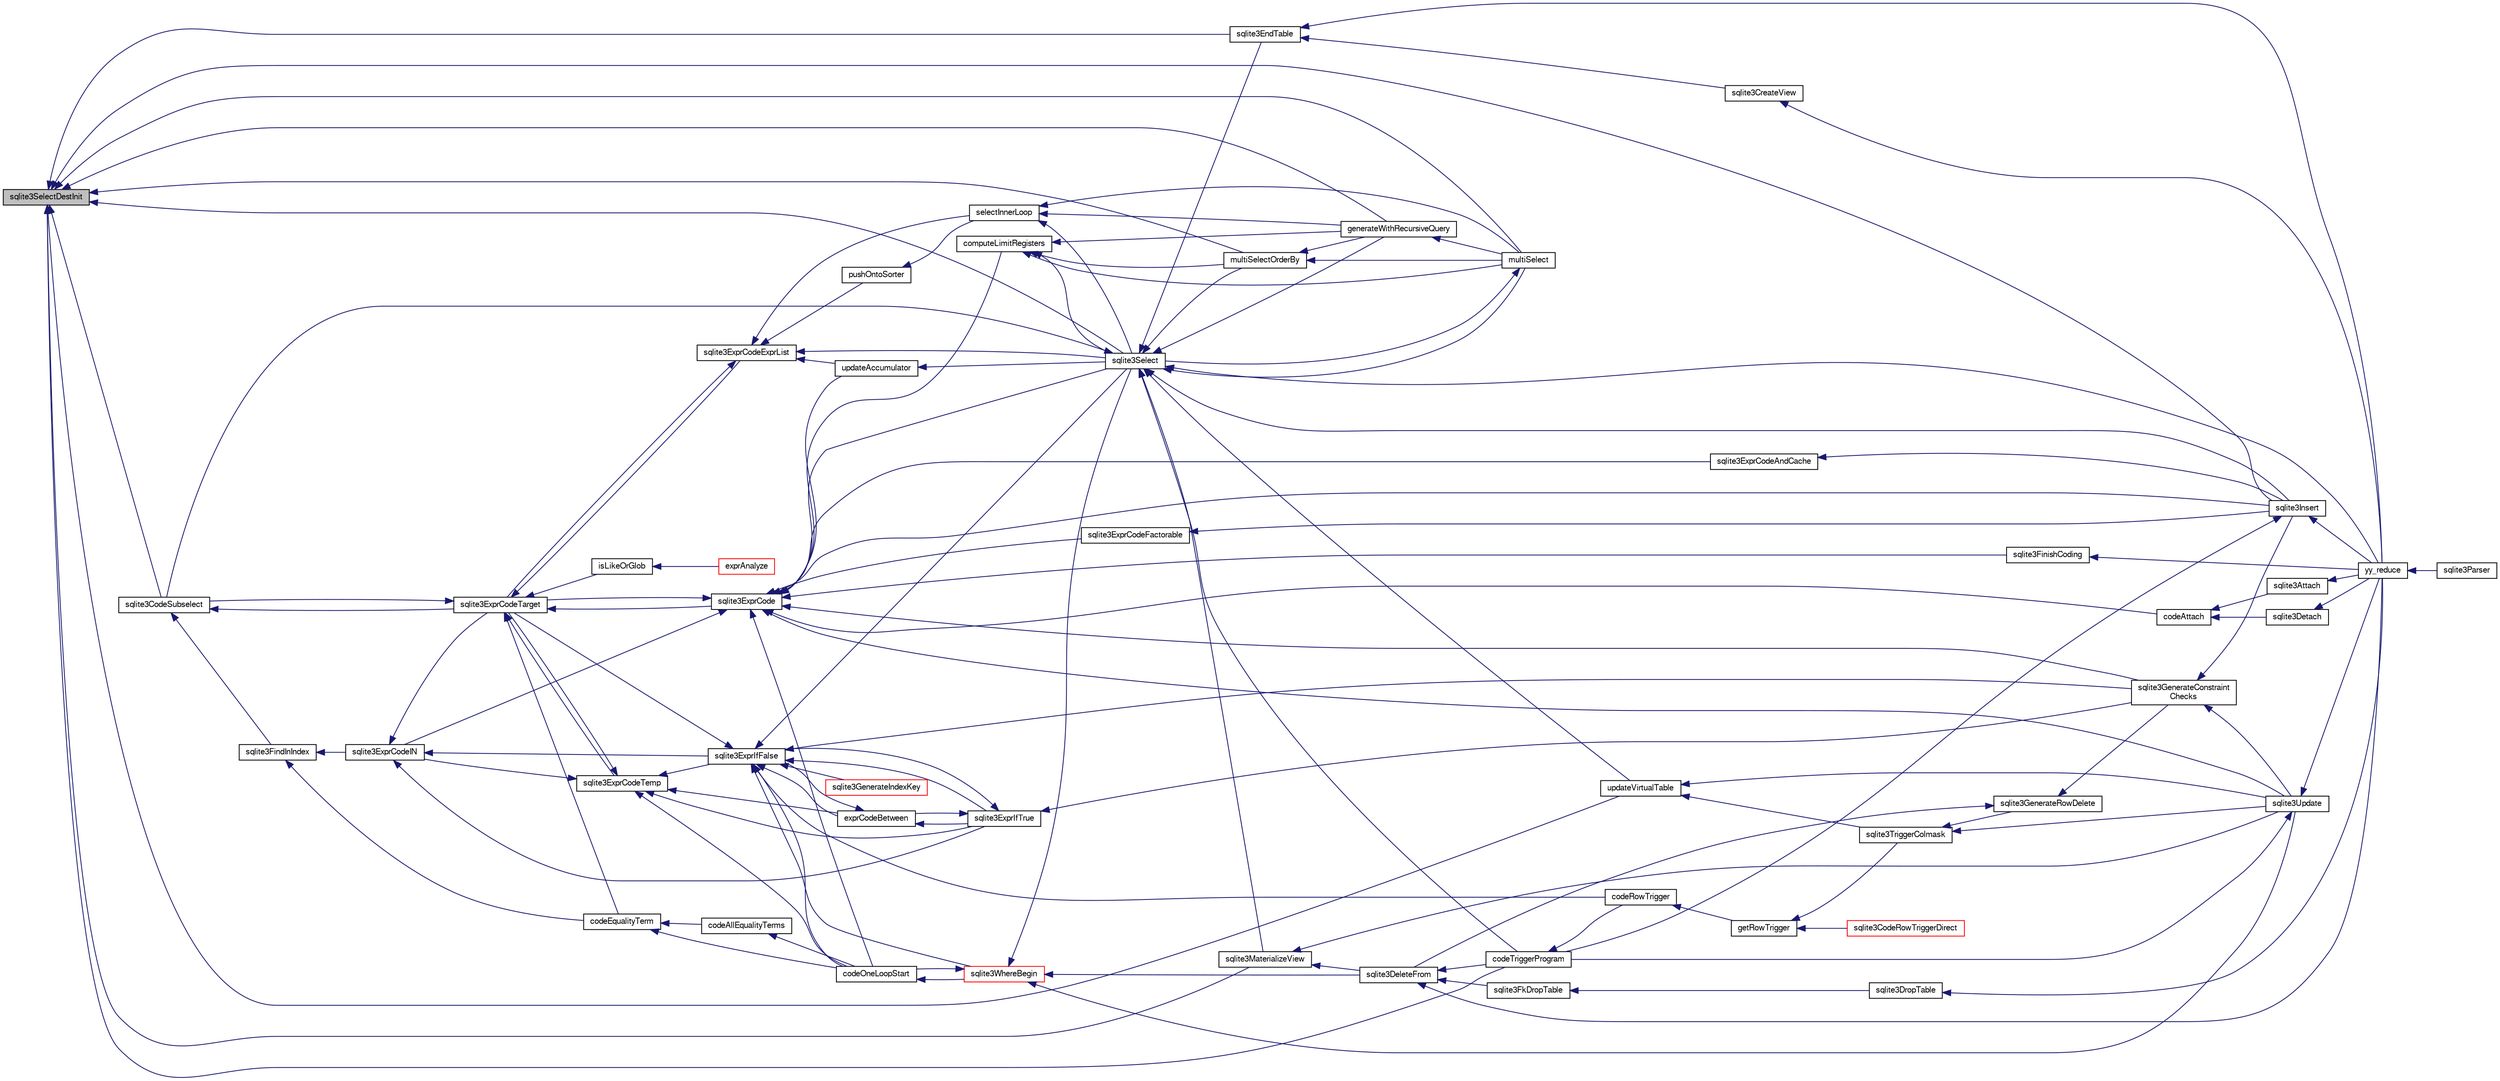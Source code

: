 digraph "sqlite3SelectDestInit"
{
  edge [fontname="FreeSans",fontsize="10",labelfontname="FreeSans",labelfontsize="10"];
  node [fontname="FreeSans",fontsize="10",shape=record];
  rankdir="LR";
  Node697285 [label="sqlite3SelectDestInit",height=0.2,width=0.4,color="black", fillcolor="grey75", style="filled", fontcolor="black"];
  Node697285 -> Node697286 [dir="back",color="midnightblue",fontsize="10",style="solid",fontname="FreeSans"];
  Node697286 [label="sqlite3CodeSubselect",height=0.2,width=0.4,color="black", fillcolor="white", style="filled",URL="$sqlite3_8c.html#aa69b46d2204a1d1b110107a1be12ee0c"];
  Node697286 -> Node697287 [dir="back",color="midnightblue",fontsize="10",style="solid",fontname="FreeSans"];
  Node697287 [label="sqlite3FindInIndex",height=0.2,width=0.4,color="black", fillcolor="white", style="filled",URL="$sqlite3_8c.html#af7d8c56ab0231f44bb5f87b3fafeffb2"];
  Node697287 -> Node697288 [dir="back",color="midnightblue",fontsize="10",style="solid",fontname="FreeSans"];
  Node697288 [label="sqlite3ExprCodeIN",height=0.2,width=0.4,color="black", fillcolor="white", style="filled",URL="$sqlite3_8c.html#ad9cf4f5b5ffb90c24a4a0900c8626193"];
  Node697288 -> Node697289 [dir="back",color="midnightblue",fontsize="10",style="solid",fontname="FreeSans"];
  Node697289 [label="sqlite3ExprCodeTarget",height=0.2,width=0.4,color="black", fillcolor="white", style="filled",URL="$sqlite3_8c.html#a4f308397a0a3ed299ed31aaa1ae2a293"];
  Node697289 -> Node697286 [dir="back",color="midnightblue",fontsize="10",style="solid",fontname="FreeSans"];
  Node697289 -> Node697290 [dir="back",color="midnightblue",fontsize="10",style="solid",fontname="FreeSans"];
  Node697290 [label="sqlite3ExprCodeTemp",height=0.2,width=0.4,color="black", fillcolor="white", style="filled",URL="$sqlite3_8c.html#a3bc5c1ccb3c5851847e2aeb4a84ae1fc"];
  Node697290 -> Node697288 [dir="back",color="midnightblue",fontsize="10",style="solid",fontname="FreeSans"];
  Node697290 -> Node697289 [dir="back",color="midnightblue",fontsize="10",style="solid",fontname="FreeSans"];
  Node697290 -> Node697291 [dir="back",color="midnightblue",fontsize="10",style="solid",fontname="FreeSans"];
  Node697291 [label="exprCodeBetween",height=0.2,width=0.4,color="black", fillcolor="white", style="filled",URL="$sqlite3_8c.html#abd053493214542bca8f406f42145d173"];
  Node697291 -> Node697292 [dir="back",color="midnightblue",fontsize="10",style="solid",fontname="FreeSans"];
  Node697292 [label="sqlite3ExprIfTrue",height=0.2,width=0.4,color="black", fillcolor="white", style="filled",URL="$sqlite3_8c.html#ad93a55237c23e1b743ab1f59df1a1444"];
  Node697292 -> Node697291 [dir="back",color="midnightblue",fontsize="10",style="solid",fontname="FreeSans"];
  Node697292 -> Node697293 [dir="back",color="midnightblue",fontsize="10",style="solid",fontname="FreeSans"];
  Node697293 [label="sqlite3ExprIfFalse",height=0.2,width=0.4,color="black", fillcolor="white", style="filled",URL="$sqlite3_8c.html#af97ecccb5d56e321e118414b08f65b71"];
  Node697293 -> Node697289 [dir="back",color="midnightblue",fontsize="10",style="solid",fontname="FreeSans"];
  Node697293 -> Node697291 [dir="back",color="midnightblue",fontsize="10",style="solid",fontname="FreeSans"];
  Node697293 -> Node697292 [dir="back",color="midnightblue",fontsize="10",style="solid",fontname="FreeSans"];
  Node697293 -> Node697294 [dir="back",color="midnightblue",fontsize="10",style="solid",fontname="FreeSans"];
  Node697294 [label="sqlite3GenerateIndexKey",height=0.2,width=0.4,color="red", fillcolor="white", style="filled",URL="$sqlite3_8c.html#ab85ac93d5c5e6760f45f07897be7f272"];
  Node697293 -> Node697320 [dir="back",color="midnightblue",fontsize="10",style="solid",fontname="FreeSans"];
  Node697320 [label="sqlite3GenerateConstraint\lChecks",height=0.2,width=0.4,color="black", fillcolor="white", style="filled",URL="$sqlite3_8c.html#aef639c1e6a0c0a67ca6e7690ad931bd2"];
  Node697320 -> Node697318 [dir="back",color="midnightblue",fontsize="10",style="solid",fontname="FreeSans"];
  Node697318 [label="sqlite3Insert",height=0.2,width=0.4,color="black", fillcolor="white", style="filled",URL="$sqlite3_8c.html#a5b17c9c2000bae6bdff8e6be48d7dc2b"];
  Node697318 -> Node697311 [dir="back",color="midnightblue",fontsize="10",style="solid",fontname="FreeSans"];
  Node697311 [label="codeTriggerProgram",height=0.2,width=0.4,color="black", fillcolor="white", style="filled",URL="$sqlite3_8c.html#a120801f59d9281d201d2ff4b2606836e"];
  Node697311 -> Node697312 [dir="back",color="midnightblue",fontsize="10",style="solid",fontname="FreeSans"];
  Node697312 [label="codeRowTrigger",height=0.2,width=0.4,color="black", fillcolor="white", style="filled",URL="$sqlite3_8c.html#a463cea5aaaf388b560b206570a0022fc"];
  Node697312 -> Node697313 [dir="back",color="midnightblue",fontsize="10",style="solid",fontname="FreeSans"];
  Node697313 [label="getRowTrigger",height=0.2,width=0.4,color="black", fillcolor="white", style="filled",URL="$sqlite3_8c.html#a69626ef20b540d1a2b19cf56f3f45689"];
  Node697313 -> Node697314 [dir="back",color="midnightblue",fontsize="10",style="solid",fontname="FreeSans"];
  Node697314 [label="sqlite3CodeRowTriggerDirect",height=0.2,width=0.4,color="red", fillcolor="white", style="filled",URL="$sqlite3_8c.html#ad92829f9001bcf89a0299dad5a48acd4"];
  Node697313 -> Node697319 [dir="back",color="midnightblue",fontsize="10",style="solid",fontname="FreeSans"];
  Node697319 [label="sqlite3TriggerColmask",height=0.2,width=0.4,color="black", fillcolor="white", style="filled",URL="$sqlite3_8c.html#acace8e99e37ae5e84ea03c65e820c540"];
  Node697319 -> Node697307 [dir="back",color="midnightblue",fontsize="10",style="solid",fontname="FreeSans"];
  Node697307 [label="sqlite3GenerateRowDelete",height=0.2,width=0.4,color="black", fillcolor="white", style="filled",URL="$sqlite3_8c.html#a2c76cbf3027fc18fdbb8cb4cd96b77d9"];
  Node697307 -> Node697308 [dir="back",color="midnightblue",fontsize="10",style="solid",fontname="FreeSans"];
  Node697308 [label="sqlite3DeleteFrom",height=0.2,width=0.4,color="black", fillcolor="white", style="filled",URL="$sqlite3_8c.html#ab9b4b45349188b49eabb23f94608a091"];
  Node697308 -> Node697309 [dir="back",color="midnightblue",fontsize="10",style="solid",fontname="FreeSans"];
  Node697309 [label="sqlite3FkDropTable",height=0.2,width=0.4,color="black", fillcolor="white", style="filled",URL="$sqlite3_8c.html#a1218c6fc74e89152ceaa4760e82f5ef9"];
  Node697309 -> Node697310 [dir="back",color="midnightblue",fontsize="10",style="solid",fontname="FreeSans"];
  Node697310 [label="sqlite3DropTable",height=0.2,width=0.4,color="black", fillcolor="white", style="filled",URL="$sqlite3_8c.html#a5534f77364b5568783c0e50db3c9defb"];
  Node697310 -> Node697298 [dir="back",color="midnightblue",fontsize="10",style="solid",fontname="FreeSans"];
  Node697298 [label="yy_reduce",height=0.2,width=0.4,color="black", fillcolor="white", style="filled",URL="$sqlite3_8c.html#a7c419a9b25711c666a9a2449ef377f14"];
  Node697298 -> Node697299 [dir="back",color="midnightblue",fontsize="10",style="solid",fontname="FreeSans"];
  Node697299 [label="sqlite3Parser",height=0.2,width=0.4,color="black", fillcolor="white", style="filled",URL="$sqlite3_8c.html#a0327d71a5fabe0b6a343d78a2602e72a"];
  Node697308 -> Node697311 [dir="back",color="midnightblue",fontsize="10",style="solid",fontname="FreeSans"];
  Node697308 -> Node697298 [dir="back",color="midnightblue",fontsize="10",style="solid",fontname="FreeSans"];
  Node697307 -> Node697320 [dir="back",color="midnightblue",fontsize="10",style="solid",fontname="FreeSans"];
  Node697319 -> Node697316 [dir="back",color="midnightblue",fontsize="10",style="solid",fontname="FreeSans"];
  Node697316 [label="sqlite3Update",height=0.2,width=0.4,color="black", fillcolor="white", style="filled",URL="$sqlite3_8c.html#ac5aa67c46e8cc8174566fabe6809fafa"];
  Node697316 -> Node697311 [dir="back",color="midnightblue",fontsize="10",style="solid",fontname="FreeSans"];
  Node697316 -> Node697298 [dir="back",color="midnightblue",fontsize="10",style="solid",fontname="FreeSans"];
  Node697318 -> Node697298 [dir="back",color="midnightblue",fontsize="10",style="solid",fontname="FreeSans"];
  Node697320 -> Node697316 [dir="back",color="midnightblue",fontsize="10",style="solid",fontname="FreeSans"];
  Node697293 -> Node697326 [dir="back",color="midnightblue",fontsize="10",style="solid",fontname="FreeSans"];
  Node697326 [label="sqlite3Select",height=0.2,width=0.4,color="black", fillcolor="white", style="filled",URL="$sqlite3_8c.html#a2465ee8c956209ba4b272477b7c21a45"];
  Node697326 -> Node697286 [dir="back",color="midnightblue",fontsize="10",style="solid",fontname="FreeSans"];
  Node697326 -> Node697301 [dir="back",color="midnightblue",fontsize="10",style="solid",fontname="FreeSans"];
  Node697301 [label="sqlite3EndTable",height=0.2,width=0.4,color="black", fillcolor="white", style="filled",URL="$sqlite3_8c.html#a7b5f2c66c0f0b6f819d970ca389768b0"];
  Node697301 -> Node697302 [dir="back",color="midnightblue",fontsize="10",style="solid",fontname="FreeSans"];
  Node697302 [label="sqlite3CreateView",height=0.2,width=0.4,color="black", fillcolor="white", style="filled",URL="$sqlite3_8c.html#a9d85cb00ff71dee5cd9a019503a6982e"];
  Node697302 -> Node697298 [dir="back",color="midnightblue",fontsize="10",style="solid",fontname="FreeSans"];
  Node697301 -> Node697298 [dir="back",color="midnightblue",fontsize="10",style="solid",fontname="FreeSans"];
  Node697326 -> Node697327 [dir="back",color="midnightblue",fontsize="10",style="solid",fontname="FreeSans"];
  Node697327 [label="sqlite3MaterializeView",height=0.2,width=0.4,color="black", fillcolor="white", style="filled",URL="$sqlite3_8c.html#a4557984b0b75f998fb0c3f231c9b1def"];
  Node697327 -> Node697308 [dir="back",color="midnightblue",fontsize="10",style="solid",fontname="FreeSans"];
  Node697327 -> Node697316 [dir="back",color="midnightblue",fontsize="10",style="solid",fontname="FreeSans"];
  Node697326 -> Node697318 [dir="back",color="midnightblue",fontsize="10",style="solid",fontname="FreeSans"];
  Node697326 -> Node697328 [dir="back",color="midnightblue",fontsize="10",style="solid",fontname="FreeSans"];
  Node697328 [label="generateWithRecursiveQuery",height=0.2,width=0.4,color="black", fillcolor="white", style="filled",URL="$sqlite3_8c.html#ade2c3663fa9c3b9676507984b9483942"];
  Node697328 -> Node697329 [dir="back",color="midnightblue",fontsize="10",style="solid",fontname="FreeSans"];
  Node697329 [label="multiSelect",height=0.2,width=0.4,color="black", fillcolor="white", style="filled",URL="$sqlite3_8c.html#a6456c61f3d9b2389738753cedfa24fa7"];
  Node697329 -> Node697326 [dir="back",color="midnightblue",fontsize="10",style="solid",fontname="FreeSans"];
  Node697326 -> Node697329 [dir="back",color="midnightblue",fontsize="10",style="solid",fontname="FreeSans"];
  Node697326 -> Node697330 [dir="back",color="midnightblue",fontsize="10",style="solid",fontname="FreeSans"];
  Node697330 [label="multiSelectOrderBy",height=0.2,width=0.4,color="black", fillcolor="white", style="filled",URL="$sqlite3_8c.html#afcdb8488c6f4dfdadaf9f04bca35b808"];
  Node697330 -> Node697328 [dir="back",color="midnightblue",fontsize="10",style="solid",fontname="FreeSans"];
  Node697330 -> Node697329 [dir="back",color="midnightblue",fontsize="10",style="solid",fontname="FreeSans"];
  Node697326 -> Node697311 [dir="back",color="midnightblue",fontsize="10",style="solid",fontname="FreeSans"];
  Node697326 -> Node697331 [dir="back",color="midnightblue",fontsize="10",style="solid",fontname="FreeSans"];
  Node697331 [label="updateVirtualTable",height=0.2,width=0.4,color="black", fillcolor="white", style="filled",URL="$sqlite3_8c.html#a740220531db9293c39a2cdd7da3f74e1"];
  Node697331 -> Node697319 [dir="back",color="midnightblue",fontsize="10",style="solid",fontname="FreeSans"];
  Node697331 -> Node697316 [dir="back",color="midnightblue",fontsize="10",style="solid",fontname="FreeSans"];
  Node697326 -> Node697298 [dir="back",color="midnightblue",fontsize="10",style="solid",fontname="FreeSans"];
  Node697293 -> Node697312 [dir="back",color="midnightblue",fontsize="10",style="solid",fontname="FreeSans"];
  Node697293 -> Node697332 [dir="back",color="midnightblue",fontsize="10",style="solid",fontname="FreeSans"];
  Node697332 [label="codeOneLoopStart",height=0.2,width=0.4,color="black", fillcolor="white", style="filled",URL="$sqlite3_8c.html#aa868875120b151c169cc79139ed6e008"];
  Node697332 -> Node697323 [dir="back",color="midnightblue",fontsize="10",style="solid",fontname="FreeSans"];
  Node697323 [label="sqlite3WhereBegin",height=0.2,width=0.4,color="red", fillcolor="white", style="filled",URL="$sqlite3_8c.html#acad049f5c9a96a8118cffd5e5ce89f7c"];
  Node697323 -> Node697308 [dir="back",color="midnightblue",fontsize="10",style="solid",fontname="FreeSans"];
  Node697323 -> Node697326 [dir="back",color="midnightblue",fontsize="10",style="solid",fontname="FreeSans"];
  Node697323 -> Node697316 [dir="back",color="midnightblue",fontsize="10",style="solid",fontname="FreeSans"];
  Node697323 -> Node697332 [dir="back",color="midnightblue",fontsize="10",style="solid",fontname="FreeSans"];
  Node697293 -> Node697323 [dir="back",color="midnightblue",fontsize="10",style="solid",fontname="FreeSans"];
  Node697292 -> Node697320 [dir="back",color="midnightblue",fontsize="10",style="solid",fontname="FreeSans"];
  Node697291 -> Node697293 [dir="back",color="midnightblue",fontsize="10",style="solid",fontname="FreeSans"];
  Node697290 -> Node697292 [dir="back",color="midnightblue",fontsize="10",style="solid",fontname="FreeSans"];
  Node697290 -> Node697293 [dir="back",color="midnightblue",fontsize="10",style="solid",fontname="FreeSans"];
  Node697290 -> Node697332 [dir="back",color="midnightblue",fontsize="10",style="solid",fontname="FreeSans"];
  Node697289 -> Node697333 [dir="back",color="midnightblue",fontsize="10",style="solid",fontname="FreeSans"];
  Node697333 [label="sqlite3ExprCode",height=0.2,width=0.4,color="black", fillcolor="white", style="filled",URL="$sqlite3_8c.html#a75f270fb0b111b86924cca4ea507b417"];
  Node697333 -> Node697288 [dir="back",color="midnightblue",fontsize="10",style="solid",fontname="FreeSans"];
  Node697333 -> Node697289 [dir="back",color="midnightblue",fontsize="10",style="solid",fontname="FreeSans"];
  Node697333 -> Node697334 [dir="back",color="midnightblue",fontsize="10",style="solid",fontname="FreeSans"];
  Node697334 [label="sqlite3ExprCodeFactorable",height=0.2,width=0.4,color="black", fillcolor="white", style="filled",URL="$sqlite3_8c.html#a843f7fd58eec5a683c1fd8435fcd1e84"];
  Node697334 -> Node697318 [dir="back",color="midnightblue",fontsize="10",style="solid",fontname="FreeSans"];
  Node697333 -> Node697335 [dir="back",color="midnightblue",fontsize="10",style="solid",fontname="FreeSans"];
  Node697335 [label="sqlite3ExprCodeAndCache",height=0.2,width=0.4,color="black", fillcolor="white", style="filled",URL="$sqlite3_8c.html#ae3e46527d9b7fc9cb9236d21a5e6b1d8"];
  Node697335 -> Node697318 [dir="back",color="midnightblue",fontsize="10",style="solid",fontname="FreeSans"];
  Node697333 -> Node697336 [dir="back",color="midnightblue",fontsize="10",style="solid",fontname="FreeSans"];
  Node697336 [label="codeAttach",height=0.2,width=0.4,color="black", fillcolor="white", style="filled",URL="$sqlite3_8c.html#ade4e9e30d828a19c191fdcb098676d5b"];
  Node697336 -> Node697337 [dir="back",color="midnightblue",fontsize="10",style="solid",fontname="FreeSans"];
  Node697337 [label="sqlite3Detach",height=0.2,width=0.4,color="black", fillcolor="white", style="filled",URL="$sqlite3_8c.html#ab1a5a0b01c7560aef5e0b8603a68747d"];
  Node697337 -> Node697298 [dir="back",color="midnightblue",fontsize="10",style="solid",fontname="FreeSans"];
  Node697336 -> Node697338 [dir="back",color="midnightblue",fontsize="10",style="solid",fontname="FreeSans"];
  Node697338 [label="sqlite3Attach",height=0.2,width=0.4,color="black", fillcolor="white", style="filled",URL="$sqlite3_8c.html#ae0907fe0b43cc1b4c7e6a16213e8546f"];
  Node697338 -> Node697298 [dir="back",color="midnightblue",fontsize="10",style="solid",fontname="FreeSans"];
  Node697333 -> Node697339 [dir="back",color="midnightblue",fontsize="10",style="solid",fontname="FreeSans"];
  Node697339 [label="sqlite3FinishCoding",height=0.2,width=0.4,color="black", fillcolor="white", style="filled",URL="$sqlite3_8c.html#a651bc5b446c276c092705856d995b278"];
  Node697339 -> Node697298 [dir="back",color="midnightblue",fontsize="10",style="solid",fontname="FreeSans"];
  Node697333 -> Node697318 [dir="back",color="midnightblue",fontsize="10",style="solid",fontname="FreeSans"];
  Node697333 -> Node697320 [dir="back",color="midnightblue",fontsize="10",style="solid",fontname="FreeSans"];
  Node697333 -> Node697340 [dir="back",color="midnightblue",fontsize="10",style="solid",fontname="FreeSans"];
  Node697340 [label="computeLimitRegisters",height=0.2,width=0.4,color="black", fillcolor="white", style="filled",URL="$sqlite3_8c.html#ae9d37055e4905929b6f6cda5461e2f37"];
  Node697340 -> Node697328 [dir="back",color="midnightblue",fontsize="10",style="solid",fontname="FreeSans"];
  Node697340 -> Node697329 [dir="back",color="midnightblue",fontsize="10",style="solid",fontname="FreeSans"];
  Node697340 -> Node697330 [dir="back",color="midnightblue",fontsize="10",style="solid",fontname="FreeSans"];
  Node697340 -> Node697326 [dir="back",color="midnightblue",fontsize="10",style="solid",fontname="FreeSans"];
  Node697333 -> Node697341 [dir="back",color="midnightblue",fontsize="10",style="solid",fontname="FreeSans"];
  Node697341 [label="updateAccumulator",height=0.2,width=0.4,color="black", fillcolor="white", style="filled",URL="$sqlite3_8c.html#a1681660dd3ecd50c8727d6e56a537bd9"];
  Node697341 -> Node697326 [dir="back",color="midnightblue",fontsize="10",style="solid",fontname="FreeSans"];
  Node697333 -> Node697326 [dir="back",color="midnightblue",fontsize="10",style="solid",fontname="FreeSans"];
  Node697333 -> Node697316 [dir="back",color="midnightblue",fontsize="10",style="solid",fontname="FreeSans"];
  Node697333 -> Node697332 [dir="back",color="midnightblue",fontsize="10",style="solid",fontname="FreeSans"];
  Node697289 -> Node697342 [dir="back",color="midnightblue",fontsize="10",style="solid",fontname="FreeSans"];
  Node697342 [label="sqlite3ExprCodeExprList",height=0.2,width=0.4,color="black", fillcolor="white", style="filled",URL="$sqlite3_8c.html#a05b2b3dc3de7565de24eb3a2ff4e9566"];
  Node697342 -> Node697289 [dir="back",color="midnightblue",fontsize="10",style="solid",fontname="FreeSans"];
  Node697342 -> Node697343 [dir="back",color="midnightblue",fontsize="10",style="solid",fontname="FreeSans"];
  Node697343 [label="pushOntoSorter",height=0.2,width=0.4,color="black", fillcolor="white", style="filled",URL="$sqlite3_8c.html#a4555397beb584a386e7739cf022a6651"];
  Node697343 -> Node697344 [dir="back",color="midnightblue",fontsize="10",style="solid",fontname="FreeSans"];
  Node697344 [label="selectInnerLoop",height=0.2,width=0.4,color="black", fillcolor="white", style="filled",URL="$sqlite3_8c.html#ababe0933661ebe67eb0e6074bb1fd411"];
  Node697344 -> Node697328 [dir="back",color="midnightblue",fontsize="10",style="solid",fontname="FreeSans"];
  Node697344 -> Node697329 [dir="back",color="midnightblue",fontsize="10",style="solid",fontname="FreeSans"];
  Node697344 -> Node697326 [dir="back",color="midnightblue",fontsize="10",style="solid",fontname="FreeSans"];
  Node697342 -> Node697344 [dir="back",color="midnightblue",fontsize="10",style="solid",fontname="FreeSans"];
  Node697342 -> Node697341 [dir="back",color="midnightblue",fontsize="10",style="solid",fontname="FreeSans"];
  Node697342 -> Node697326 [dir="back",color="midnightblue",fontsize="10",style="solid",fontname="FreeSans"];
  Node697289 -> Node697345 [dir="back",color="midnightblue",fontsize="10",style="solid",fontname="FreeSans"];
  Node697345 [label="isLikeOrGlob",height=0.2,width=0.4,color="black", fillcolor="white", style="filled",URL="$sqlite3_8c.html#a6c38e495198bf8976f68d1a6ebd74a50"];
  Node697345 -> Node697346 [dir="back",color="midnightblue",fontsize="10",style="solid",fontname="FreeSans"];
  Node697346 [label="exprAnalyze",height=0.2,width=0.4,color="red", fillcolor="white", style="filled",URL="$sqlite3_8c.html#acb10e48c9a4184a4edd9bfd5b14ad0b7"];
  Node697289 -> Node697354 [dir="back",color="midnightblue",fontsize="10",style="solid",fontname="FreeSans"];
  Node697354 [label="codeEqualityTerm",height=0.2,width=0.4,color="black", fillcolor="white", style="filled",URL="$sqlite3_8c.html#ad88a57073f031452c9843e97f15acc47"];
  Node697354 -> Node697355 [dir="back",color="midnightblue",fontsize="10",style="solid",fontname="FreeSans"];
  Node697355 [label="codeAllEqualityTerms",height=0.2,width=0.4,color="black", fillcolor="white", style="filled",URL="$sqlite3_8c.html#a3095598b812500a4efe41bf17cd49381"];
  Node697355 -> Node697332 [dir="back",color="midnightblue",fontsize="10",style="solid",fontname="FreeSans"];
  Node697354 -> Node697332 [dir="back",color="midnightblue",fontsize="10",style="solid",fontname="FreeSans"];
  Node697288 -> Node697292 [dir="back",color="midnightblue",fontsize="10",style="solid",fontname="FreeSans"];
  Node697288 -> Node697293 [dir="back",color="midnightblue",fontsize="10",style="solid",fontname="FreeSans"];
  Node697287 -> Node697354 [dir="back",color="midnightblue",fontsize="10",style="solid",fontname="FreeSans"];
  Node697286 -> Node697289 [dir="back",color="midnightblue",fontsize="10",style="solid",fontname="FreeSans"];
  Node697285 -> Node697301 [dir="back",color="midnightblue",fontsize="10",style="solid",fontname="FreeSans"];
  Node697285 -> Node697327 [dir="back",color="midnightblue",fontsize="10",style="solid",fontname="FreeSans"];
  Node697285 -> Node697318 [dir="back",color="midnightblue",fontsize="10",style="solid",fontname="FreeSans"];
  Node697285 -> Node697328 [dir="back",color="midnightblue",fontsize="10",style="solid",fontname="FreeSans"];
  Node697285 -> Node697329 [dir="back",color="midnightblue",fontsize="10",style="solid",fontname="FreeSans"];
  Node697285 -> Node697330 [dir="back",color="midnightblue",fontsize="10",style="solid",fontname="FreeSans"];
  Node697285 -> Node697326 [dir="back",color="midnightblue",fontsize="10",style="solid",fontname="FreeSans"];
  Node697285 -> Node697311 [dir="back",color="midnightblue",fontsize="10",style="solid",fontname="FreeSans"];
  Node697285 -> Node697331 [dir="back",color="midnightblue",fontsize="10",style="solid",fontname="FreeSans"];
}
